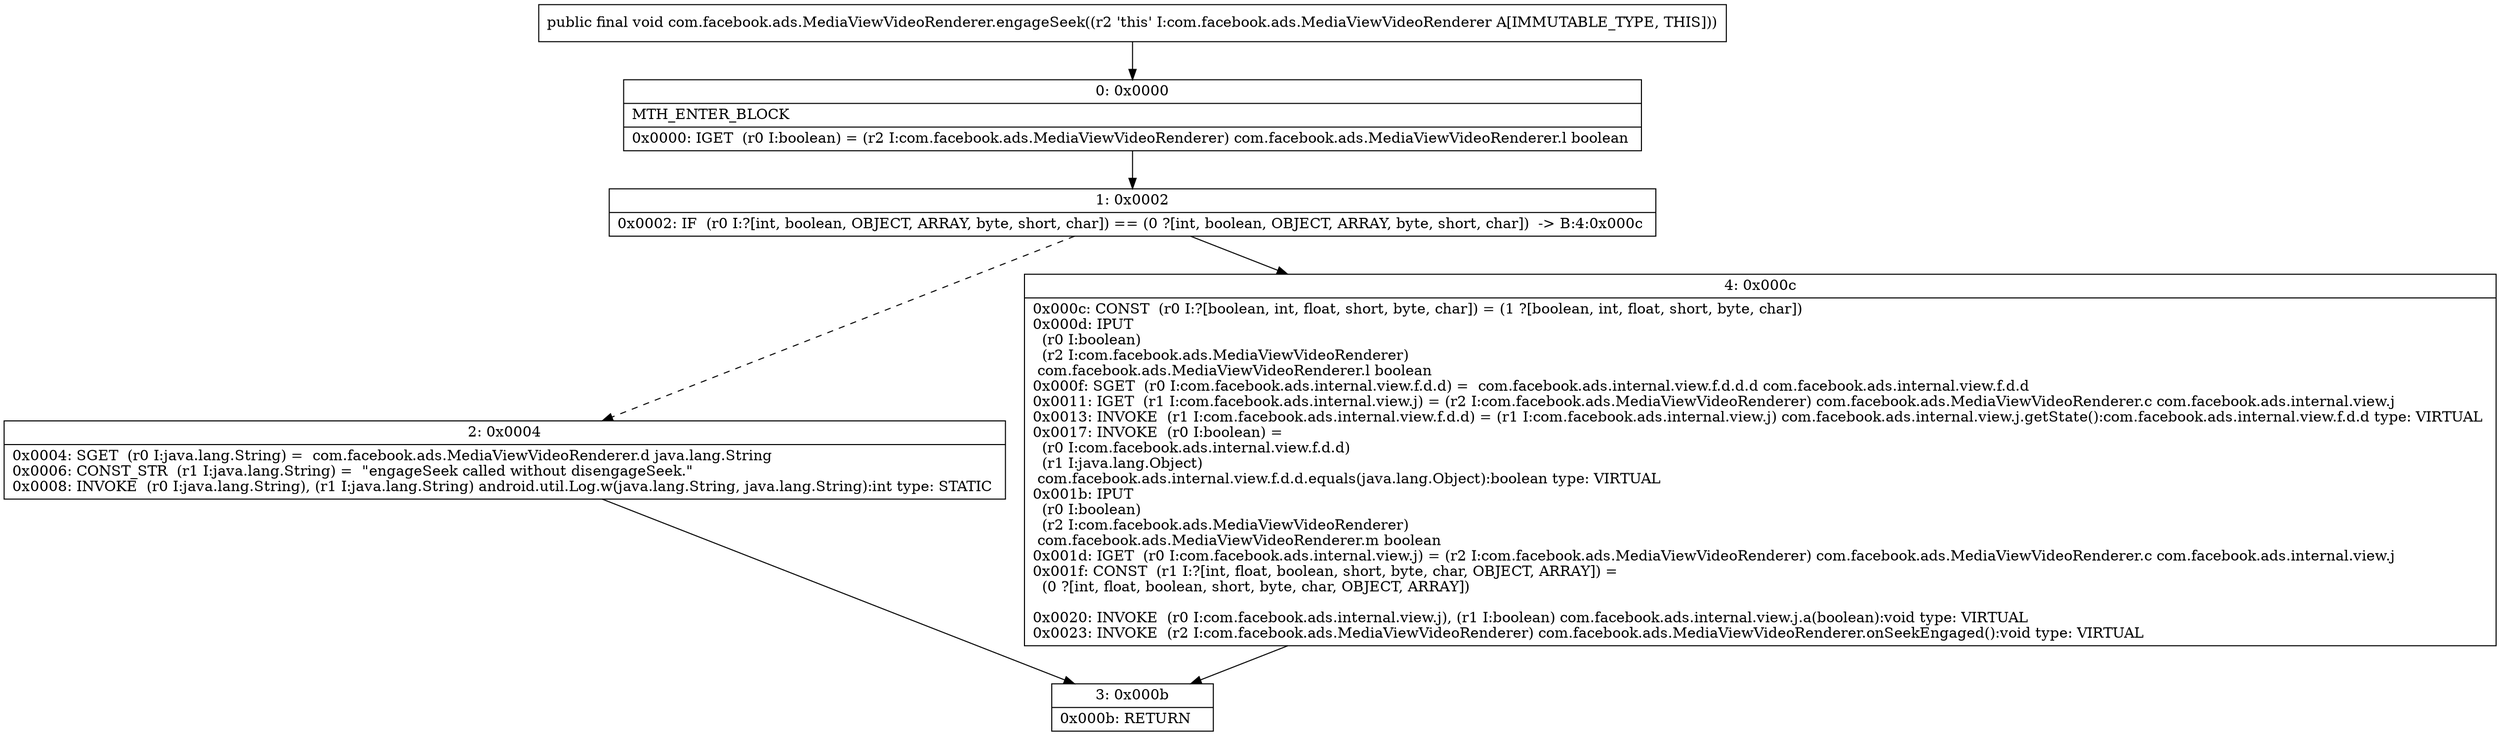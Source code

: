 digraph "CFG forcom.facebook.ads.MediaViewVideoRenderer.engageSeek()V" {
Node_0 [shape=record,label="{0\:\ 0x0000|MTH_ENTER_BLOCK\l|0x0000: IGET  (r0 I:boolean) = (r2 I:com.facebook.ads.MediaViewVideoRenderer) com.facebook.ads.MediaViewVideoRenderer.l boolean \l}"];
Node_1 [shape=record,label="{1\:\ 0x0002|0x0002: IF  (r0 I:?[int, boolean, OBJECT, ARRAY, byte, short, char]) == (0 ?[int, boolean, OBJECT, ARRAY, byte, short, char])  \-\> B:4:0x000c \l}"];
Node_2 [shape=record,label="{2\:\ 0x0004|0x0004: SGET  (r0 I:java.lang.String) =  com.facebook.ads.MediaViewVideoRenderer.d java.lang.String \l0x0006: CONST_STR  (r1 I:java.lang.String) =  \"engageSeek called without disengageSeek.\" \l0x0008: INVOKE  (r0 I:java.lang.String), (r1 I:java.lang.String) android.util.Log.w(java.lang.String, java.lang.String):int type: STATIC \l}"];
Node_3 [shape=record,label="{3\:\ 0x000b|0x000b: RETURN   \l}"];
Node_4 [shape=record,label="{4\:\ 0x000c|0x000c: CONST  (r0 I:?[boolean, int, float, short, byte, char]) = (1 ?[boolean, int, float, short, byte, char]) \l0x000d: IPUT  \l  (r0 I:boolean)\l  (r2 I:com.facebook.ads.MediaViewVideoRenderer)\l com.facebook.ads.MediaViewVideoRenderer.l boolean \l0x000f: SGET  (r0 I:com.facebook.ads.internal.view.f.d.d) =  com.facebook.ads.internal.view.f.d.d.d com.facebook.ads.internal.view.f.d.d \l0x0011: IGET  (r1 I:com.facebook.ads.internal.view.j) = (r2 I:com.facebook.ads.MediaViewVideoRenderer) com.facebook.ads.MediaViewVideoRenderer.c com.facebook.ads.internal.view.j \l0x0013: INVOKE  (r1 I:com.facebook.ads.internal.view.f.d.d) = (r1 I:com.facebook.ads.internal.view.j) com.facebook.ads.internal.view.j.getState():com.facebook.ads.internal.view.f.d.d type: VIRTUAL \l0x0017: INVOKE  (r0 I:boolean) = \l  (r0 I:com.facebook.ads.internal.view.f.d.d)\l  (r1 I:java.lang.Object)\l com.facebook.ads.internal.view.f.d.d.equals(java.lang.Object):boolean type: VIRTUAL \l0x001b: IPUT  \l  (r0 I:boolean)\l  (r2 I:com.facebook.ads.MediaViewVideoRenderer)\l com.facebook.ads.MediaViewVideoRenderer.m boolean \l0x001d: IGET  (r0 I:com.facebook.ads.internal.view.j) = (r2 I:com.facebook.ads.MediaViewVideoRenderer) com.facebook.ads.MediaViewVideoRenderer.c com.facebook.ads.internal.view.j \l0x001f: CONST  (r1 I:?[int, float, boolean, short, byte, char, OBJECT, ARRAY]) = \l  (0 ?[int, float, boolean, short, byte, char, OBJECT, ARRAY])\l \l0x0020: INVOKE  (r0 I:com.facebook.ads.internal.view.j), (r1 I:boolean) com.facebook.ads.internal.view.j.a(boolean):void type: VIRTUAL \l0x0023: INVOKE  (r2 I:com.facebook.ads.MediaViewVideoRenderer) com.facebook.ads.MediaViewVideoRenderer.onSeekEngaged():void type: VIRTUAL \l}"];
MethodNode[shape=record,label="{public final void com.facebook.ads.MediaViewVideoRenderer.engageSeek((r2 'this' I:com.facebook.ads.MediaViewVideoRenderer A[IMMUTABLE_TYPE, THIS])) }"];
MethodNode -> Node_0;
Node_0 -> Node_1;
Node_1 -> Node_2[style=dashed];
Node_1 -> Node_4;
Node_2 -> Node_3;
Node_4 -> Node_3;
}

